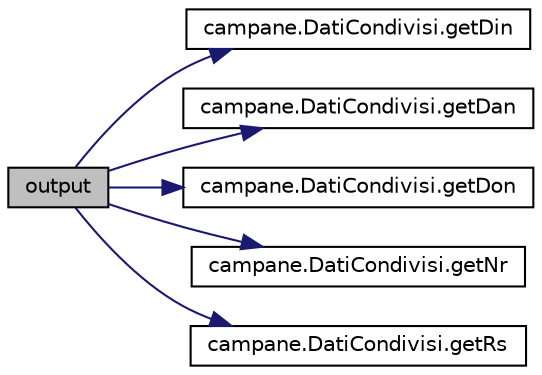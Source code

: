 digraph "output"
{
 // INTERACTIVE_SVG=YES
  edge [fontname="Helvetica",fontsize="10",labelfontname="Helvetica",labelfontsize="10"];
  node [fontname="Helvetica",fontsize="10",shape=record];
  rankdir="LR";
  Node2 [label="output",height=0.2,width=0.4,color="black", fillcolor="grey75", style="filled", fontcolor="black"];
  Node2 -> Node3 [color="midnightblue",fontsize="10",style="solid",fontname="Helvetica"];
  Node3 [label="campane.DatiCondivisi.getDin",height=0.2,width=0.4,color="black", fillcolor="white", style="filled",URL="$classcampane_1_1_dati_condivisi.html#a7895c089a1adbd4cf6dda1d8b849596b",tooltip="Metodo accessore di default che restituisce il numero di rinrocchi della campana &#39;din&#39;. "];
  Node2 -> Node4 [color="midnightblue",fontsize="10",style="solid",fontname="Helvetica"];
  Node4 [label="campane.DatiCondivisi.getDan",height=0.2,width=0.4,color="black", fillcolor="white", style="filled",URL="$classcampane_1_1_dati_condivisi.html#a5575d5b4f01a453d789f4a41fa3b5ba0",tooltip="Metodo accessore di default che restituisce il numero di rinrocchi della campana &#39;dan&#39;. "];
  Node2 -> Node5 [color="midnightblue",fontsize="10",style="solid",fontname="Helvetica"];
  Node5 [label="campane.DatiCondivisi.getDon",height=0.2,width=0.4,color="black", fillcolor="white", style="filled",URL="$classcampane_1_1_dati_condivisi.html#a6ba617c5159f591a47f3e48ed45d0cac",tooltip="Metodo accessore di default che restituisce il numero di rinrocchi della campana &#39;don&#39;. "];
  Node2 -> Node6 [color="midnightblue",fontsize="10",style="solid",fontname="Helvetica"];
  Node6 [label="campane.DatiCondivisi.getNr",height=0.2,width=0.4,color="black", fillcolor="white", style="filled",URL="$classcampane_1_1_dati_condivisi.html#aa769980e82eedce2d8b5d3f136848bbb",tooltip="Metodo accessore di default che restituisce il rintocco più spesso. "];
  Node2 -> Node7 [color="midnightblue",fontsize="10",style="solid",fontname="Helvetica"];
  Node7 [label="campane.DatiCondivisi.getRs",height=0.2,width=0.4,color="black", fillcolor="white", style="filled",URL="$classcampane_1_1_dati_condivisi.html#a5998b9f2470790e4f3f8d831acfd7d9e",tooltip="Metodo accessore di default che restituisce il rintocco scommesso. "];
}
